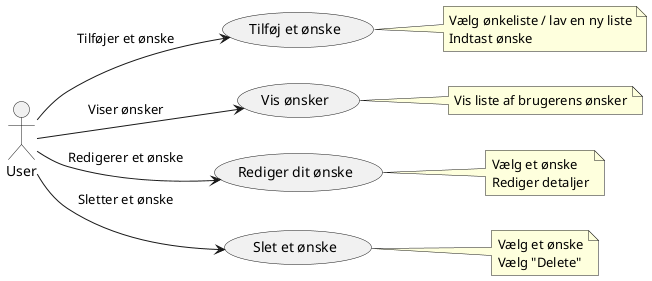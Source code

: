 @startuml
left to right direction
actor "User" as user

usecase (Tilføj et ønske) as UC1
usecase (Vis ønsker) as UC2
usecase (Rediger dit ønske) as UC3
usecase (Slet et ønske) as UC4

user --> UC1 : Tilføjer et ønske
user --> UC2 : Viser ønsker
user --> UC3 : Redigerer et ønske
user --> UC4 : Sletter et ønske

note right of UC1
  Vælg ønkeliste / lav en ny liste
  Indtast ønske
end note

note right of UC2
  Vis liste af brugerens ønsker
end note

note right of UC3
  Vælg et ønske
  Rediger detaljer
end note

note right of UC4
  Vælg et ønske
  Vælg "Delete"
end note

@enduml
